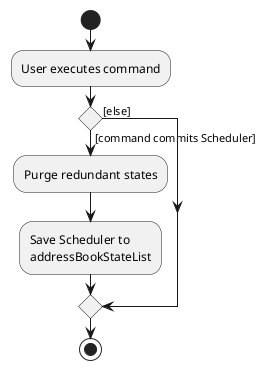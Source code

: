 @startuml
start
:User executes command;

'Since the beta syntax does not support placing the condition outside the
'diamond we place it as the true branch instead.

if () then ([command commits Scheduler])
    :Purge redundant states;
    :Save Scheduler to
    addressBookStateList;
else ([else])
endif
stop
@enduml
